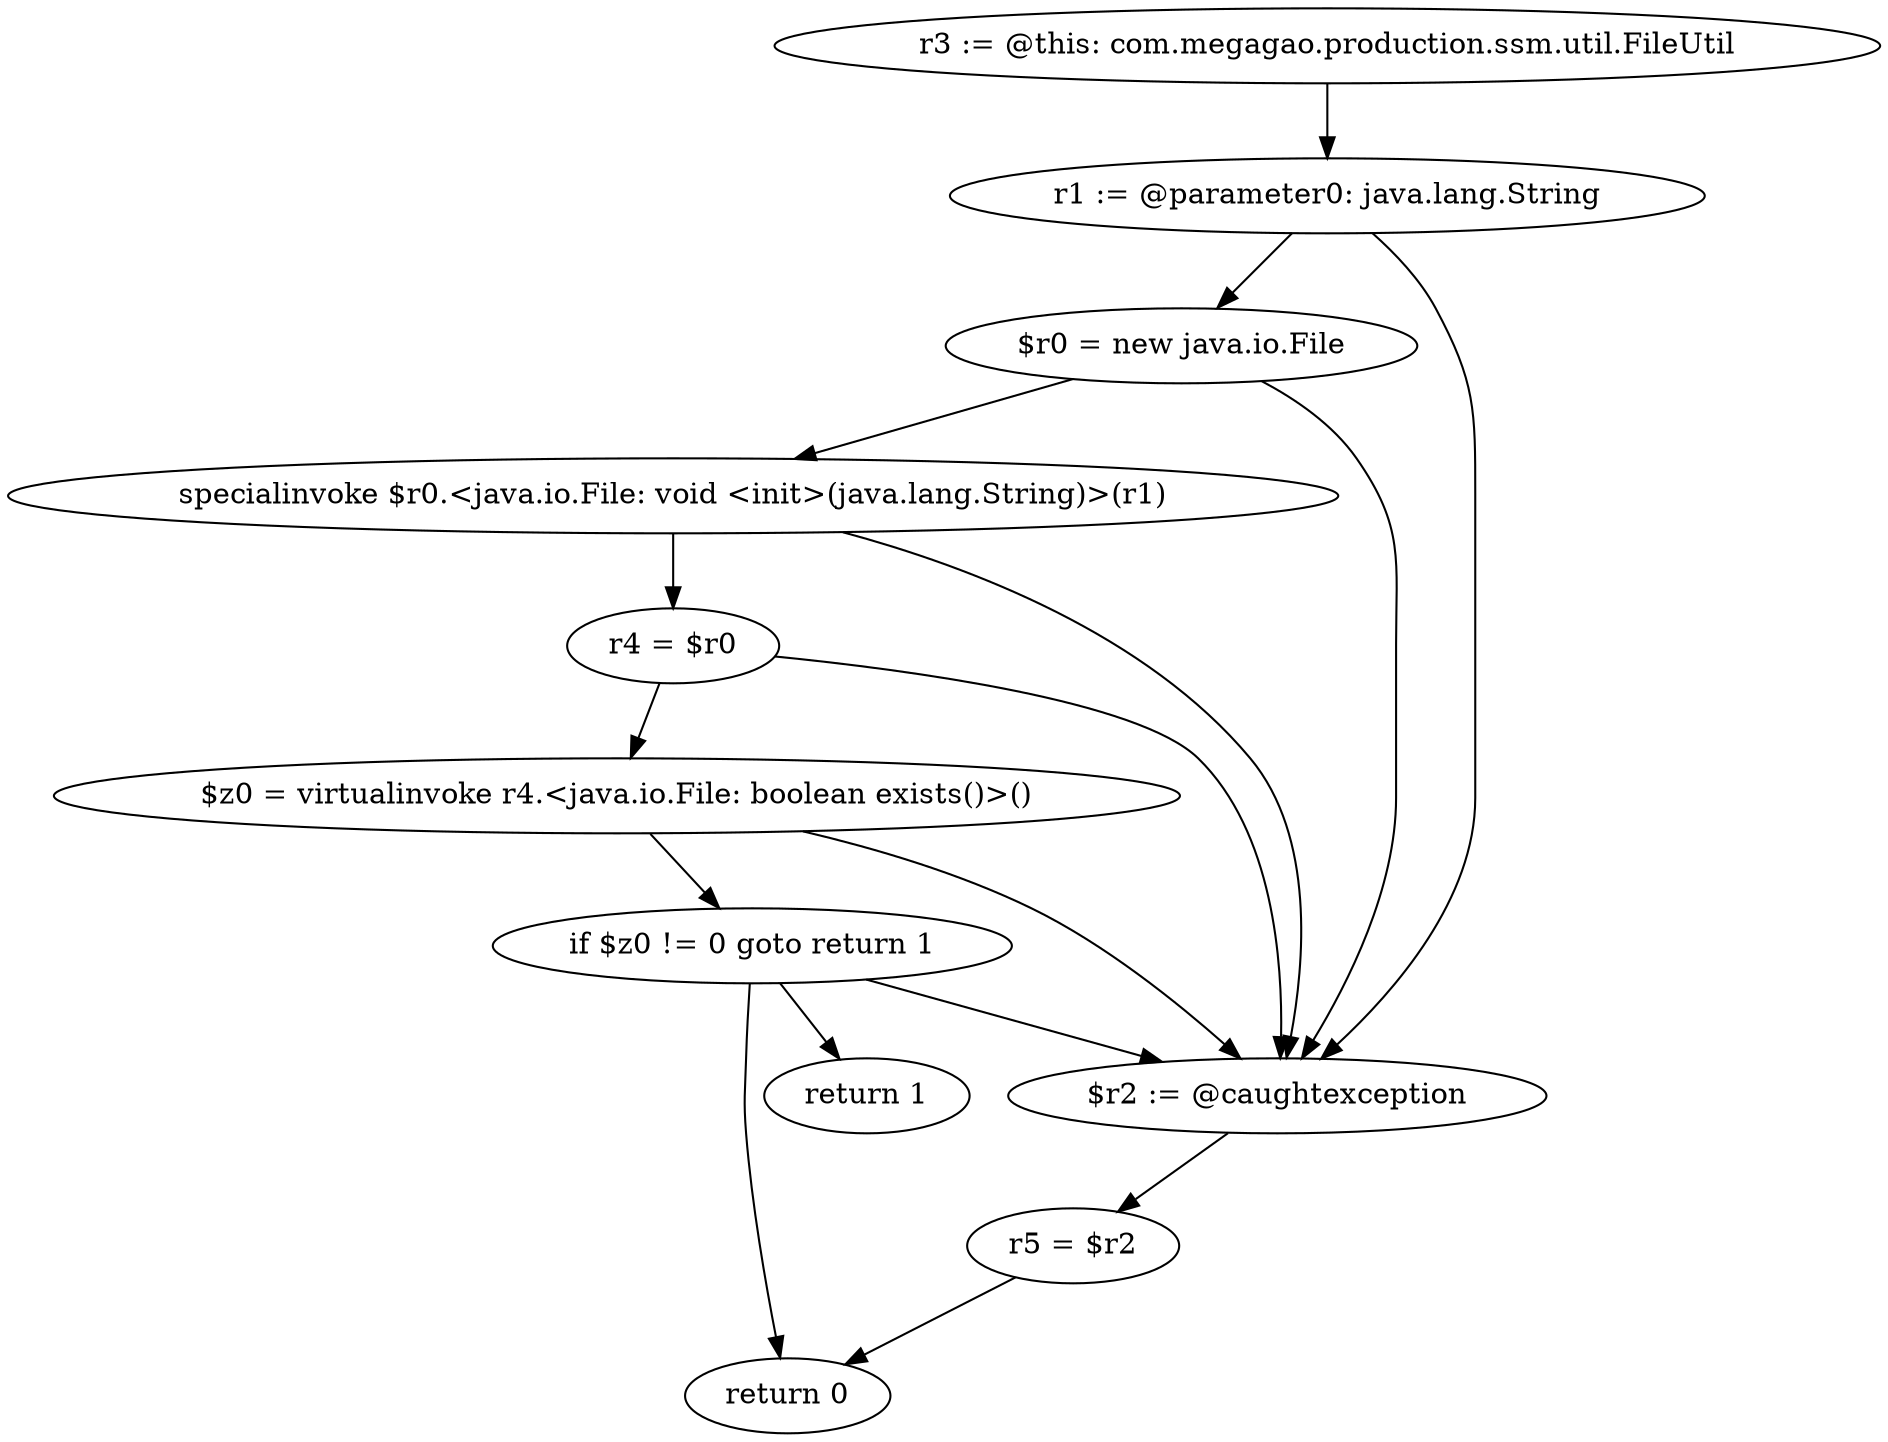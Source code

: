 digraph "unitGraph" {
    "r3 := @this: com.megagao.production.ssm.util.FileUtil"
    "r1 := @parameter0: java.lang.String"
    "$r0 = new java.io.File"
    "specialinvoke $r0.<java.io.File: void <init>(java.lang.String)>(r1)"
    "r4 = $r0"
    "$z0 = virtualinvoke r4.<java.io.File: boolean exists()>()"
    "if $z0 != 0 goto return 1"
    "return 0"
    "return 1"
    "$r2 := @caughtexception"
    "r5 = $r2"
    "r3 := @this: com.megagao.production.ssm.util.FileUtil"->"r1 := @parameter0: java.lang.String";
    "r1 := @parameter0: java.lang.String"->"$r0 = new java.io.File";
    "r1 := @parameter0: java.lang.String"->"$r2 := @caughtexception";
    "$r0 = new java.io.File"->"specialinvoke $r0.<java.io.File: void <init>(java.lang.String)>(r1)";
    "$r0 = new java.io.File"->"$r2 := @caughtexception";
    "specialinvoke $r0.<java.io.File: void <init>(java.lang.String)>(r1)"->"r4 = $r0";
    "specialinvoke $r0.<java.io.File: void <init>(java.lang.String)>(r1)"->"$r2 := @caughtexception";
    "r4 = $r0"->"$z0 = virtualinvoke r4.<java.io.File: boolean exists()>()";
    "r4 = $r0"->"$r2 := @caughtexception";
    "$z0 = virtualinvoke r4.<java.io.File: boolean exists()>()"->"if $z0 != 0 goto return 1";
    "$z0 = virtualinvoke r4.<java.io.File: boolean exists()>()"->"$r2 := @caughtexception";
    "if $z0 != 0 goto return 1"->"return 0";
    "if $z0 != 0 goto return 1"->"return 1";
    "if $z0 != 0 goto return 1"->"$r2 := @caughtexception";
    "$r2 := @caughtexception"->"r5 = $r2";
    "r5 = $r2"->"return 0";
}
